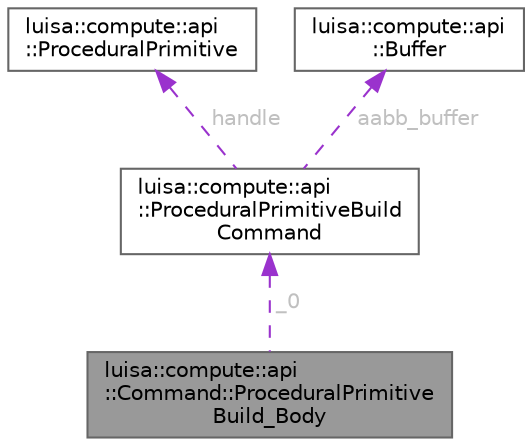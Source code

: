 digraph "luisa::compute::api::Command::ProceduralPrimitiveBuild_Body"
{
 // LATEX_PDF_SIZE
  bgcolor="transparent";
  edge [fontname=Helvetica,fontsize=10,labelfontname=Helvetica,labelfontsize=10];
  node [fontname=Helvetica,fontsize=10,shape=box,height=0.2,width=0.4];
  Node1 [id="Node000001",label="luisa::compute::api\l::Command::ProceduralPrimitive\lBuild_Body",height=0.2,width=0.4,color="gray40", fillcolor="grey60", style="filled", fontcolor="black",tooltip=" "];
  Node2 -> Node1 [id="edge1_Node000001_Node000002",dir="back",color="darkorchid3",style="dashed",tooltip=" ",label=" _0",fontcolor="grey" ];
  Node2 [id="Node000002",label="luisa::compute::api\l::ProceduralPrimitiveBuild\lCommand",height=0.2,width=0.4,color="gray40", fillcolor="white", style="filled",URL="$structluisa_1_1compute_1_1api_1_1_procedural_primitive_build_command.html",tooltip=" "];
  Node3 -> Node2 [id="edge2_Node000002_Node000003",dir="back",color="darkorchid3",style="dashed",tooltip=" ",label=" handle",fontcolor="grey" ];
  Node3 [id="Node000003",label="luisa::compute::api\l::ProceduralPrimitive",height=0.2,width=0.4,color="gray40", fillcolor="white", style="filled",URL="$structluisa_1_1compute_1_1api_1_1_procedural_primitive.html",tooltip=" "];
  Node4 -> Node2 [id="edge3_Node000002_Node000004",dir="back",color="darkorchid3",style="dashed",tooltip=" ",label=" aabb_buffer",fontcolor="grey" ];
  Node4 [id="Node000004",label="luisa::compute::api\l::Buffer",height=0.2,width=0.4,color="gray40", fillcolor="white", style="filled",URL="$structluisa_1_1compute_1_1api_1_1_buffer.html",tooltip=" "];
}
